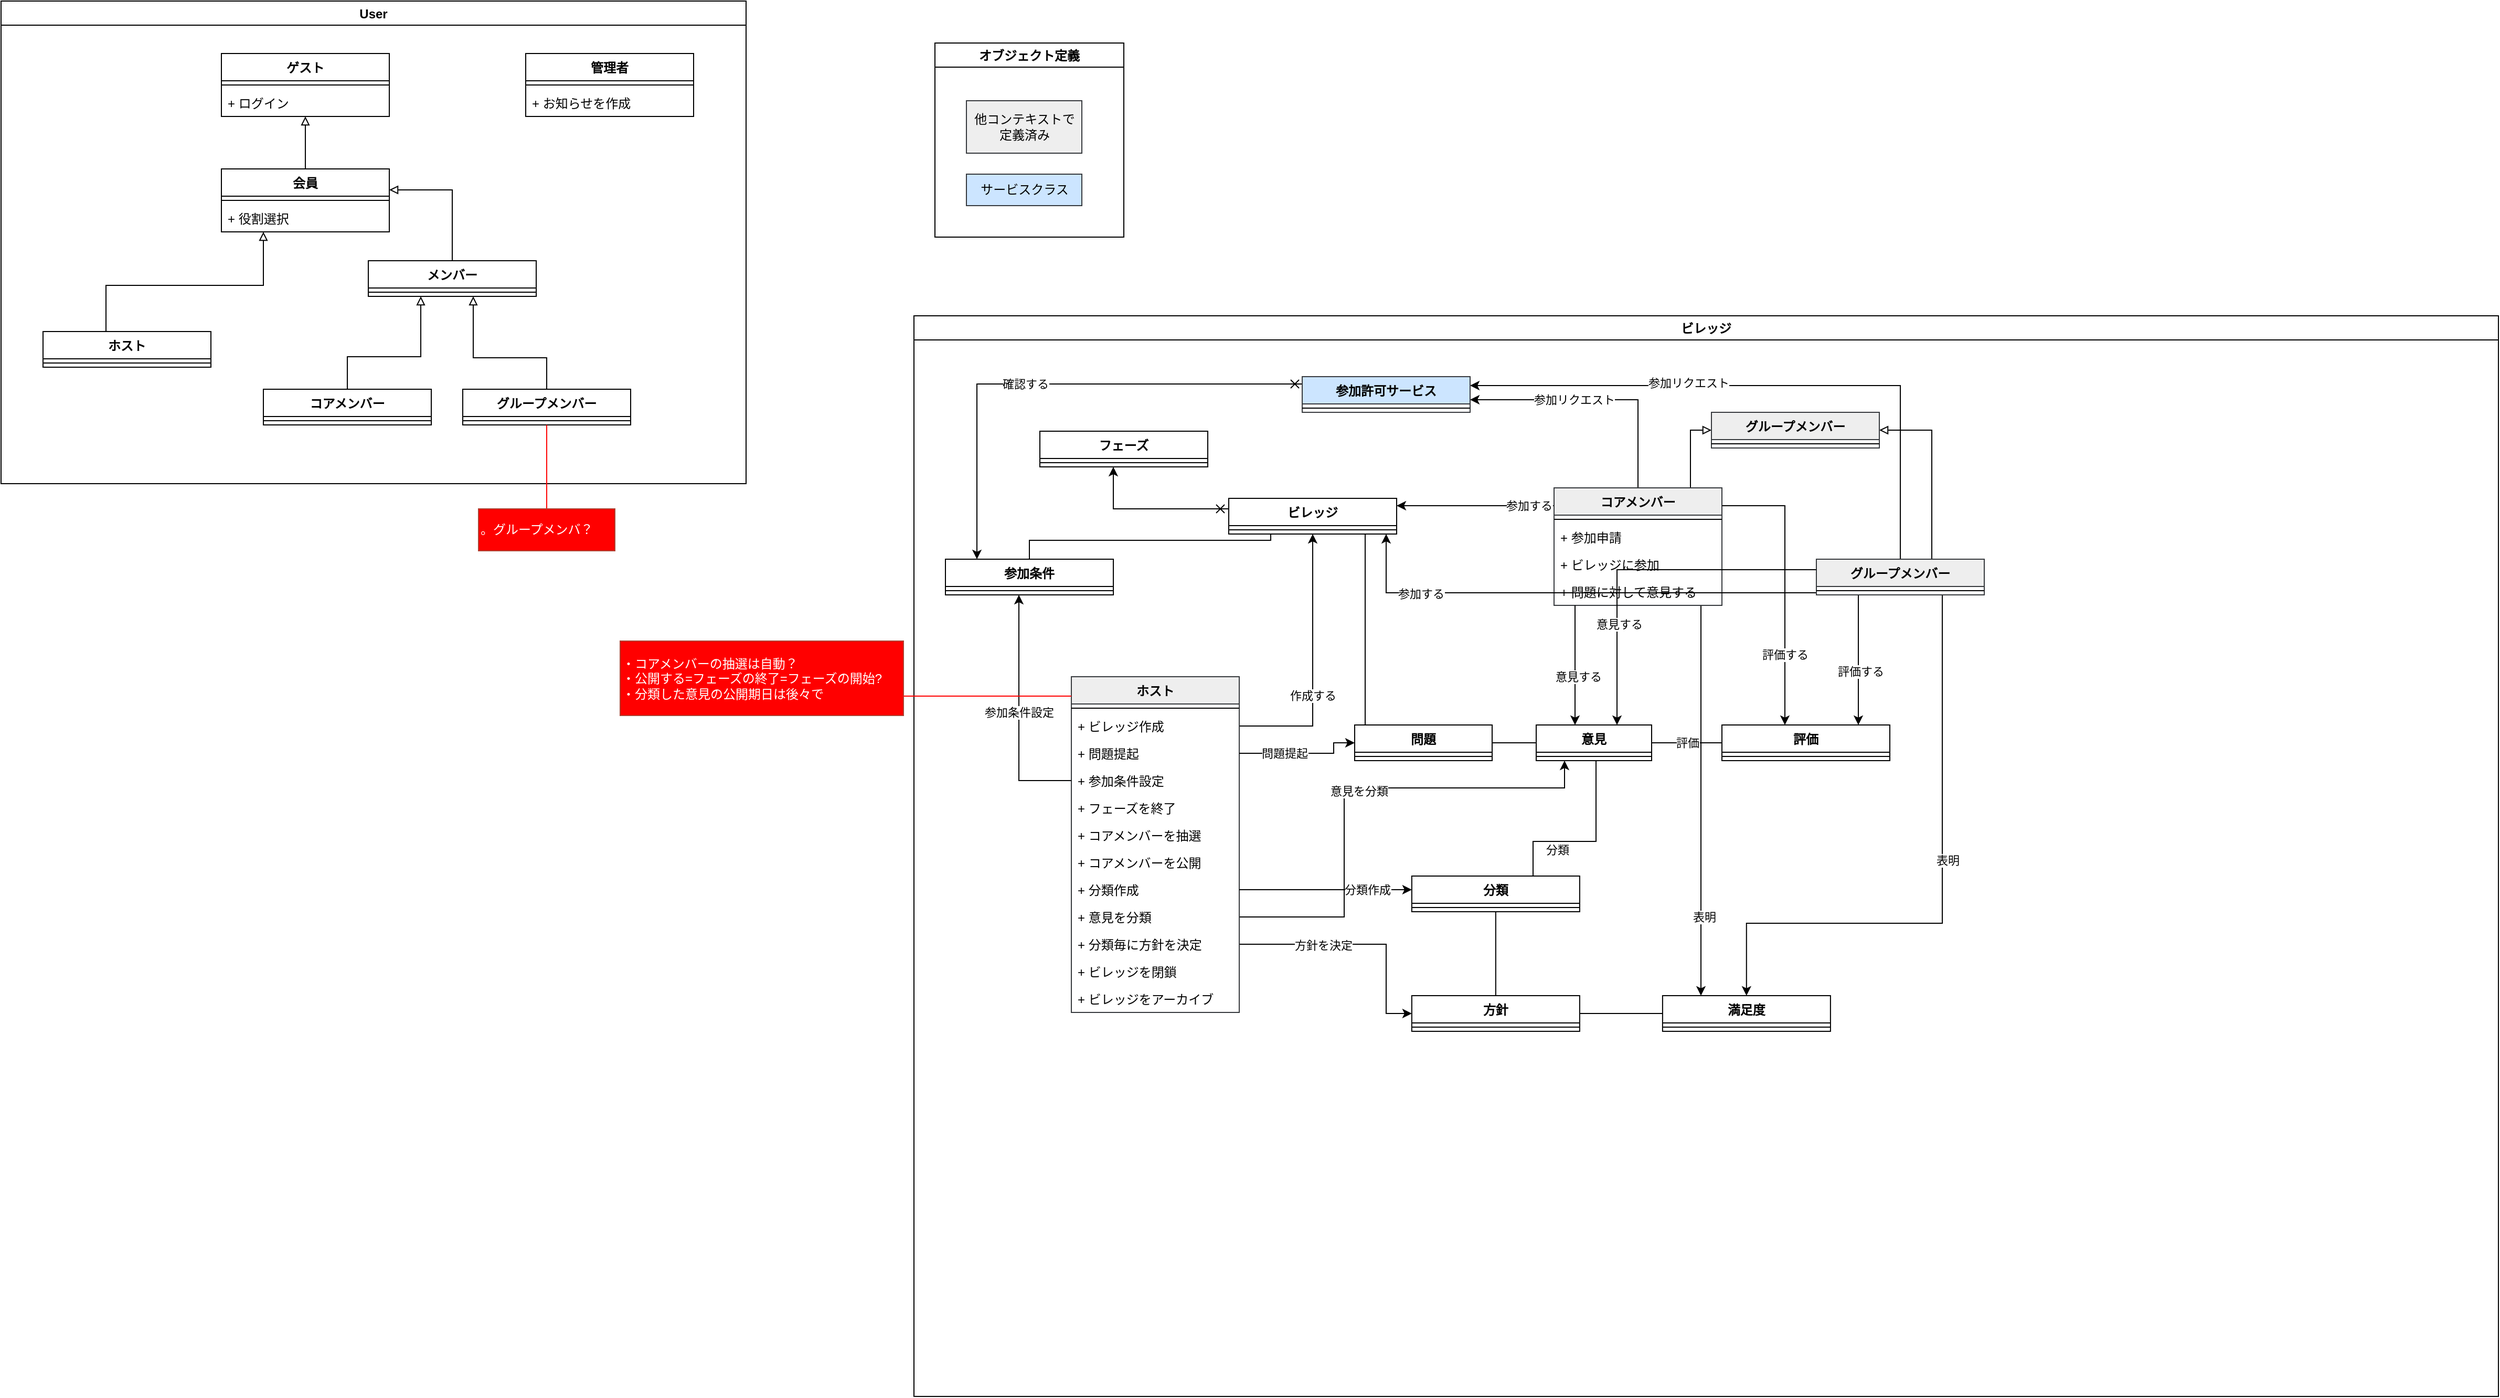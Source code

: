 <mxfile version="20.0.1" type="device"><diagram id="C5RBs43oDa-KdzZeNtuy" name="Page-1"><mxGraphModel dx="2411" dy="882" grid="1" gridSize="10" guides="1" tooltips="1" connect="1" arrows="1" fold="1" page="1" pageScale="1" pageWidth="827" pageHeight="1169" math="0" shadow="0"><root><mxCell id="WIyWlLk6GJQsqaUBKTNV-0"/><mxCell id="WIyWlLk6GJQsqaUBKTNV-1" parent="WIyWlLk6GJQsqaUBKTNV-0"/><mxCell id="VeCxTGnzevSl7vThLOYV-9" value="User" style="swimlane;" parent="WIyWlLk6GJQsqaUBKTNV-1" vertex="1"><mxGeometry x="-710" y="60" width="710" height="460" as="geometry"/></mxCell><mxCell id="VeCxTGnzevSl7vThLOYV-10" value="ゲスト" style="swimlane;fontStyle=1;align=center;verticalAlign=top;childLayout=stackLayout;horizontal=1;startSize=26;horizontalStack=0;resizeParent=1;resizeParentMax=0;resizeLast=0;collapsible=1;marginBottom=0;" parent="VeCxTGnzevSl7vThLOYV-9" vertex="1"><mxGeometry x="210" y="50" width="160" height="60" as="geometry"/></mxCell><mxCell id="VeCxTGnzevSl7vThLOYV-11" value="" style="line;strokeWidth=1;fillColor=none;align=left;verticalAlign=middle;spacingTop=-1;spacingLeft=3;spacingRight=3;rotatable=0;labelPosition=right;points=[];portConstraint=eastwest;" parent="VeCxTGnzevSl7vThLOYV-10" vertex="1"><mxGeometry y="26" width="160" height="8" as="geometry"/></mxCell><mxCell id="Tuq_cXdPAAfjQyZvPfKc-0" value="+ ログイン" style="text;strokeColor=none;fillColor=none;align=left;verticalAlign=top;spacingLeft=4;spacingRight=4;overflow=hidden;rotatable=0;points=[[0,0.5],[1,0.5]];portConstraint=eastwest;" parent="VeCxTGnzevSl7vThLOYV-10" vertex="1"><mxGeometry y="34" width="160" height="26" as="geometry"/></mxCell><mxCell id="6WUS4qYhiE6eBSdzyK32-2" style="edgeStyle=orthogonalEdgeStyle;rounded=0;orthogonalLoop=1;jettySize=auto;html=1;endArrow=block;endFill=0;" edge="1" parent="VeCxTGnzevSl7vThLOYV-9" source="VeCxTGnzevSl7vThLOYV-12" target="VeCxTGnzevSl7vThLOYV-10"><mxGeometry relative="1" as="geometry"/></mxCell><mxCell id="VeCxTGnzevSl7vThLOYV-12" value="会員" style="swimlane;fontStyle=1;align=center;verticalAlign=top;childLayout=stackLayout;horizontal=1;startSize=26;horizontalStack=0;resizeParent=1;resizeParentMax=0;resizeLast=0;collapsible=1;marginBottom=0;" parent="VeCxTGnzevSl7vThLOYV-9" vertex="1"><mxGeometry x="210" y="160" width="160" height="60" as="geometry"/></mxCell><mxCell id="VeCxTGnzevSl7vThLOYV-13" value="" style="line;strokeWidth=1;fillColor=none;align=left;verticalAlign=middle;spacingTop=-1;spacingLeft=3;spacingRight=3;rotatable=0;labelPosition=right;points=[];portConstraint=eastwest;" parent="VeCxTGnzevSl7vThLOYV-12" vertex="1"><mxGeometry y="26" width="160" height="8" as="geometry"/></mxCell><mxCell id="Tuq_cXdPAAfjQyZvPfKc-1" value="+ 役割選択" style="text;strokeColor=none;fillColor=none;align=left;verticalAlign=top;spacingLeft=4;spacingRight=4;overflow=hidden;rotatable=0;points=[[0,0.5],[1,0.5]];portConstraint=eastwest;" parent="VeCxTGnzevSl7vThLOYV-12" vertex="1"><mxGeometry y="34" width="160" height="26" as="geometry"/></mxCell><mxCell id="VeCxTGnzevSl7vThLOYV-24" style="edgeStyle=orthogonalEdgeStyle;rounded=0;orthogonalLoop=1;jettySize=auto;html=1;exitX=0.5;exitY=0;exitDx=0;exitDy=0;endArrow=block;endFill=0;" parent="VeCxTGnzevSl7vThLOYV-9" source="VeCxTGnzevSl7vThLOYV-15" target="VeCxTGnzevSl7vThLOYV-12" edge="1"><mxGeometry relative="1" as="geometry"><Array as="points"><mxPoint x="100" y="271"/><mxPoint x="250" y="271"/></Array></mxGeometry></mxCell><mxCell id="VeCxTGnzevSl7vThLOYV-15" value="ホスト" style="swimlane;fontStyle=1;align=center;verticalAlign=top;childLayout=stackLayout;horizontal=1;startSize=26;horizontalStack=0;resizeParent=1;resizeParentMax=0;resizeLast=0;collapsible=1;marginBottom=0;" parent="VeCxTGnzevSl7vThLOYV-9" vertex="1"><mxGeometry x="40" y="315" width="160" height="34" as="geometry"/></mxCell><mxCell id="VeCxTGnzevSl7vThLOYV-16" value="" style="line;strokeWidth=1;fillColor=none;align=left;verticalAlign=middle;spacingTop=-1;spacingLeft=3;spacingRight=3;rotatable=0;labelPosition=right;points=[];portConstraint=eastwest;" parent="VeCxTGnzevSl7vThLOYV-15" vertex="1"><mxGeometry y="26" width="160" height="8" as="geometry"/></mxCell><mxCell id="6WUS4qYhiE6eBSdzyK32-0" style="edgeStyle=orthogonalEdgeStyle;rounded=0;orthogonalLoop=1;jettySize=auto;html=1;endArrow=block;endFill=0;" edge="1" parent="VeCxTGnzevSl7vThLOYV-9" source="VeCxTGnzevSl7vThLOYV-18" target="6WUS4qYhiE6eBSdzyK32-26"><mxGeometry relative="1" as="geometry"><Array as="points"><mxPoint x="330" y="339"/><mxPoint x="400" y="339"/></Array></mxGeometry></mxCell><mxCell id="VeCxTGnzevSl7vThLOYV-18" value="コアメンバー" style="swimlane;fontStyle=1;align=center;verticalAlign=top;childLayout=stackLayout;horizontal=1;startSize=26;horizontalStack=0;resizeParent=1;resizeParentMax=0;resizeLast=0;collapsible=1;marginBottom=0;" parent="VeCxTGnzevSl7vThLOYV-9" vertex="1"><mxGeometry x="250" y="370" width="160" height="34" as="geometry"/></mxCell><mxCell id="VeCxTGnzevSl7vThLOYV-19" value="" style="line;strokeWidth=1;fillColor=none;align=left;verticalAlign=middle;spacingTop=-1;spacingLeft=3;spacingRight=3;rotatable=0;labelPosition=right;points=[];portConstraint=eastwest;" parent="VeCxTGnzevSl7vThLOYV-18" vertex="1"><mxGeometry y="26" width="160" height="8" as="geometry"/></mxCell><mxCell id="VeCxTGnzevSl7vThLOYV-25" style="edgeStyle=orthogonalEdgeStyle;rounded=0;orthogonalLoop=1;jettySize=auto;html=1;exitX=0.5;exitY=0;exitDx=0;exitDy=0;endArrow=block;endFill=0;" parent="VeCxTGnzevSl7vThLOYV-9" source="VeCxTGnzevSl7vThLOYV-20" target="6WUS4qYhiE6eBSdzyK32-26" edge="1"><mxGeometry relative="1" as="geometry"><Array as="points"><mxPoint x="520" y="340"/><mxPoint x="450" y="340"/></Array></mxGeometry></mxCell><mxCell id="VeCxTGnzevSl7vThLOYV-20" value="グループメンバー" style="swimlane;fontStyle=1;align=center;verticalAlign=top;childLayout=stackLayout;horizontal=1;startSize=26;horizontalStack=0;resizeParent=1;resizeParentMax=0;resizeLast=0;collapsible=1;marginBottom=0;" parent="VeCxTGnzevSl7vThLOYV-9" vertex="1"><mxGeometry x="440" y="370" width="160" height="34" as="geometry"/></mxCell><mxCell id="VeCxTGnzevSl7vThLOYV-21" value="" style="line;strokeWidth=1;fillColor=none;align=left;verticalAlign=middle;spacingTop=-1;spacingLeft=3;spacingRight=3;rotatable=0;labelPosition=right;points=[];portConstraint=eastwest;" parent="VeCxTGnzevSl7vThLOYV-20" vertex="1"><mxGeometry y="26" width="160" height="8" as="geometry"/></mxCell><mxCell id="6WUS4qYhiE6eBSdzyK32-16" value="管理者" style="swimlane;fontStyle=1;align=center;verticalAlign=top;childLayout=stackLayout;horizontal=1;startSize=26;horizontalStack=0;resizeParent=1;resizeParentMax=0;resizeLast=0;collapsible=1;marginBottom=0;fontColor=#000000;fillColor=#FFFFFF;" vertex="1" parent="VeCxTGnzevSl7vThLOYV-9"><mxGeometry x="500" y="50" width="160" height="60" as="geometry"/></mxCell><mxCell id="6WUS4qYhiE6eBSdzyK32-18" value="" style="line;strokeWidth=1;fillColor=none;align=left;verticalAlign=middle;spacingTop=-1;spacingLeft=3;spacingRight=3;rotatable=0;labelPosition=right;points=[];portConstraint=eastwest;fontColor=#FFFFFF;" vertex="1" parent="6WUS4qYhiE6eBSdzyK32-16"><mxGeometry y="26" width="160" height="8" as="geometry"/></mxCell><mxCell id="6WUS4qYhiE6eBSdzyK32-19" value="+ お知らせを作成" style="text;strokeColor=none;fillColor=none;align=left;verticalAlign=top;spacingLeft=4;spacingRight=4;overflow=hidden;rotatable=0;points=[[0,0.5],[1,0.5]];portConstraint=eastwest;fontColor=#000000;" vertex="1" parent="6WUS4qYhiE6eBSdzyK32-16"><mxGeometry y="34" width="160" height="26" as="geometry"/></mxCell><mxCell id="6WUS4qYhiE6eBSdzyK32-29" style="edgeStyle=orthogonalEdgeStyle;rounded=0;orthogonalLoop=1;jettySize=auto;html=1;fontColor=#000000;endArrow=block;endFill=0;strokeColor=#000000;" edge="1" parent="VeCxTGnzevSl7vThLOYV-9" source="6WUS4qYhiE6eBSdzyK32-26" target="VeCxTGnzevSl7vThLOYV-12"><mxGeometry relative="1" as="geometry"><mxPoint x="320" y="257.5" as="targetPoint"/><Array as="points"><mxPoint x="430" y="180"/></Array></mxGeometry></mxCell><mxCell id="6WUS4qYhiE6eBSdzyK32-26" value="メンバー" style="swimlane;fontStyle=1;align=center;verticalAlign=top;childLayout=stackLayout;horizontal=1;startSize=26;horizontalStack=0;resizeParent=1;resizeParentMax=0;resizeLast=0;collapsible=1;marginBottom=0;" vertex="1" parent="VeCxTGnzevSl7vThLOYV-9"><mxGeometry x="350" y="247.5" width="160" height="34" as="geometry"/></mxCell><mxCell id="6WUS4qYhiE6eBSdzyK32-27" value="" style="line;strokeWidth=1;fillColor=none;align=left;verticalAlign=middle;spacingTop=-1;spacingLeft=3;spacingRight=3;rotatable=0;labelPosition=right;points=[];portConstraint=eastwest;" vertex="1" parent="6WUS4qYhiE6eBSdzyK32-26"><mxGeometry y="26" width="160" height="8" as="geometry"/></mxCell><mxCell id="VeCxTGnzevSl7vThLOYV-26" value="ビレッジ" style="swimlane;" parent="WIyWlLk6GJQsqaUBKTNV-1" vertex="1"><mxGeometry x="160" y="360" width="1510" height="1030" as="geometry"/></mxCell><mxCell id="VeCxTGnzevSl7vThLOYV-63" style="edgeStyle=orthogonalEdgeStyle;rounded=0;orthogonalLoop=1;jettySize=auto;html=1;endArrow=classic;endFill=1;" parent="VeCxTGnzevSl7vThLOYV-26" source="6WUS4qYhiE6eBSdzyK32-5" target="6Hfb7aaMcvhWGho2ypar-24" edge="1"><mxGeometry relative="1" as="geometry"><Array as="points"><mxPoint x="380" y="391"/></Array></mxGeometry></mxCell><mxCell id="VeCxTGnzevSl7vThLOYV-64" value="作成する" style="edgeLabel;html=1;align=center;verticalAlign=middle;resizable=0;points=[];" parent="VeCxTGnzevSl7vThLOYV-63" vertex="1" connectable="0"><mxGeometry x="0.038" relative="1" as="geometry"><mxPoint y="32" as="offset"/></mxGeometry></mxCell><mxCell id="VeCxTGnzevSl7vThLOYV-76" style="edgeStyle=orthogonalEdgeStyle;rounded=0;orthogonalLoop=1;jettySize=auto;html=1;endArrow=classic;endFill=1;" parent="VeCxTGnzevSl7vThLOYV-26" source="6WUS4qYhiE6eBSdzyK32-13" target="VeCxTGnzevSl7vThLOYV-4" edge="1"><mxGeometry relative="1" as="geometry"><Array as="points"><mxPoint x="450" y="599"/><mxPoint x="450" y="665"/></Array></mxGeometry></mxCell><mxCell id="VeCxTGnzevSl7vThLOYV-78" value="方針を決定" style="edgeLabel;html=1;align=center;verticalAlign=middle;resizable=0;points=[];" parent="VeCxTGnzevSl7vThLOYV-76" vertex="1" connectable="0"><mxGeometry x="0.368" y="2" relative="1" as="geometry"><mxPoint x="-62" y="-17" as="offset"/></mxGeometry></mxCell><mxCell id="VeCxTGnzevSl7vThLOYV-99" style="edgeStyle=orthogonalEdgeStyle;rounded=0;orthogonalLoop=1;jettySize=auto;html=1;startArrow=none;startFill=0;endArrow=classic;endFill=1;" parent="VeCxTGnzevSl7vThLOYV-26" source="6WUS4qYhiE6eBSdzyK32-11" target="EYVKofJqkmaVdXlRXLgz-13" edge="1"><mxGeometry relative="1" as="geometry"><Array as="points"><mxPoint x="410" y="573"/><mxPoint x="410" y="450"/><mxPoint x="620" y="450"/></Array></mxGeometry></mxCell><mxCell id="VeCxTGnzevSl7vThLOYV-100" value="意見を分類" style="edgeLabel;html=1;align=center;verticalAlign=middle;resizable=0;points=[];" parent="VeCxTGnzevSl7vThLOYV-99" vertex="1" connectable="0"><mxGeometry x="0.03" y="-3" relative="1" as="geometry"><mxPoint as="offset"/></mxGeometry></mxCell><mxCell id="6Hfb7aaMcvhWGho2ypar-15" value="ホスト" style="swimlane;fontStyle=1;align=center;verticalAlign=top;childLayout=stackLayout;horizontal=1;startSize=26;horizontalStack=0;resizeParent=1;resizeParentMax=0;resizeLast=0;collapsible=1;marginBottom=0;fillColor=#eeeeee;strokeColor=#36393d;" parent="VeCxTGnzevSl7vThLOYV-26" vertex="1"><mxGeometry x="150" y="344" width="160" height="320" as="geometry"/></mxCell><mxCell id="6Hfb7aaMcvhWGho2ypar-16" value="" style="line;strokeWidth=1;fillColor=none;align=left;verticalAlign=middle;spacingTop=-1;spacingLeft=3;spacingRight=3;rotatable=0;labelPosition=right;points=[];portConstraint=eastwest;" parent="6Hfb7aaMcvhWGho2ypar-15" vertex="1"><mxGeometry y="26" width="160" height="8" as="geometry"/></mxCell><mxCell id="6WUS4qYhiE6eBSdzyK32-5" value="+ ビレッジ作成" style="text;strokeColor=none;fillColor=none;align=left;verticalAlign=top;spacingLeft=4;spacingRight=4;overflow=hidden;rotatable=0;points=[[0,0.5],[1,0.5]];portConstraint=eastwest;" vertex="1" parent="6Hfb7aaMcvhWGho2ypar-15"><mxGeometry y="34" width="160" height="26" as="geometry"/></mxCell><mxCell id="6WUS4qYhiE6eBSdzyK32-4" value="+ 問題提起" style="text;strokeColor=none;fillColor=none;align=left;verticalAlign=top;spacingLeft=4;spacingRight=4;overflow=hidden;rotatable=0;points=[[0,0.5],[1,0.5]];portConstraint=eastwest;" vertex="1" parent="6Hfb7aaMcvhWGho2ypar-15"><mxGeometry y="60" width="160" height="26" as="geometry"/></mxCell><mxCell id="6WUS4qYhiE6eBSdzyK32-3" value="+ 参加条件設定" style="text;strokeColor=none;fillColor=none;align=left;verticalAlign=top;spacingLeft=4;spacingRight=4;overflow=hidden;rotatable=0;points=[[0,0.5],[1,0.5]];portConstraint=eastwest;" vertex="1" parent="6Hfb7aaMcvhWGho2ypar-15"><mxGeometry y="86" width="160" height="26" as="geometry"/></mxCell><mxCell id="6WUS4qYhiE6eBSdzyK32-6" value="+ フェーズを終了" style="text;strokeColor=none;fillColor=none;align=left;verticalAlign=top;spacingLeft=4;spacingRight=4;overflow=hidden;rotatable=0;points=[[0,0.5],[1,0.5]];portConstraint=eastwest;" vertex="1" parent="6Hfb7aaMcvhWGho2ypar-15"><mxGeometry y="112" width="160" height="26" as="geometry"/></mxCell><mxCell id="6WUS4qYhiE6eBSdzyK32-7" value="+ コアメンバーを抽選" style="text;strokeColor=none;fillColor=none;align=left;verticalAlign=top;spacingLeft=4;spacingRight=4;overflow=hidden;rotatable=0;points=[[0,0.5],[1,0.5]];portConstraint=eastwest;" vertex="1" parent="6Hfb7aaMcvhWGho2ypar-15"><mxGeometry y="138" width="160" height="26" as="geometry"/></mxCell><mxCell id="6WUS4qYhiE6eBSdzyK32-8" value="+ コアメンバーを公開" style="text;strokeColor=none;fillColor=none;align=left;verticalAlign=top;spacingLeft=4;spacingRight=4;overflow=hidden;rotatable=0;points=[[0,0.5],[1,0.5]];portConstraint=eastwest;" vertex="1" parent="6Hfb7aaMcvhWGho2ypar-15"><mxGeometry y="164" width="160" height="26" as="geometry"/></mxCell><mxCell id="6WUS4qYhiE6eBSdzyK32-12" value="+ 分類作成" style="text;strokeColor=none;fillColor=none;align=left;verticalAlign=top;spacingLeft=4;spacingRight=4;overflow=hidden;rotatable=0;points=[[0,0.5],[1,0.5]];portConstraint=eastwest;" vertex="1" parent="6Hfb7aaMcvhWGho2ypar-15"><mxGeometry y="190" width="160" height="26" as="geometry"/></mxCell><mxCell id="6WUS4qYhiE6eBSdzyK32-11" value="+ 意見を分類" style="text;strokeColor=none;fillColor=none;align=left;verticalAlign=top;spacingLeft=4;spacingRight=4;overflow=hidden;rotatable=0;points=[[0,0.5],[1,0.5]];portConstraint=eastwest;" vertex="1" parent="6Hfb7aaMcvhWGho2ypar-15"><mxGeometry y="216" width="160" height="26" as="geometry"/></mxCell><mxCell id="6WUS4qYhiE6eBSdzyK32-13" value="+ 分類毎に方針を決定" style="text;strokeColor=none;fillColor=none;align=left;verticalAlign=top;spacingLeft=4;spacingRight=4;overflow=hidden;rotatable=0;points=[[0,0.5],[1,0.5]];portConstraint=eastwest;" vertex="1" parent="6Hfb7aaMcvhWGho2ypar-15"><mxGeometry y="242" width="160" height="26" as="geometry"/></mxCell><mxCell id="6WUS4qYhiE6eBSdzyK32-14" value="+ ビレッジを閉鎖" style="text;strokeColor=none;fillColor=none;align=left;verticalAlign=top;spacingLeft=4;spacingRight=4;overflow=hidden;rotatable=0;points=[[0,0.5],[1,0.5]];portConstraint=eastwest;" vertex="1" parent="6Hfb7aaMcvhWGho2ypar-15"><mxGeometry y="268" width="160" height="26" as="geometry"/></mxCell><mxCell id="6WUS4qYhiE6eBSdzyK32-15" value="+ ビレッジをアーカイブ" style="text;strokeColor=none;fillColor=none;align=left;verticalAlign=top;spacingLeft=4;spacingRight=4;overflow=hidden;rotatable=0;points=[[0,0.5],[1,0.5]];portConstraint=eastwest;" vertex="1" parent="6Hfb7aaMcvhWGho2ypar-15"><mxGeometry y="294" width="160" height="26" as="geometry"/></mxCell><mxCell id="VeCxTGnzevSl7vThLOYV-68" style="edgeStyle=orthogonalEdgeStyle;rounded=0;orthogonalLoop=1;jettySize=auto;html=1;exitX=0;exitY=0.5;exitDx=0;exitDy=0;endArrow=classic;endFill=1;" parent="VeCxTGnzevSl7vThLOYV-26" source="6Hfb7aaMcvhWGho2ypar-18" target="6Hfb7aaMcvhWGho2ypar-24" edge="1"><mxGeometry relative="1" as="geometry"><Array as="points"><mxPoint x="460" y="181"/><mxPoint x="460" y="181"/></Array></mxGeometry></mxCell><mxCell id="VeCxTGnzevSl7vThLOYV-69" value="参加する" style="edgeLabel;html=1;align=center;verticalAlign=middle;resizable=0;points=[];" parent="VeCxTGnzevSl7vThLOYV-68" vertex="1" connectable="0"><mxGeometry x="-0.317" relative="1" as="geometry"><mxPoint x="1" as="offset"/></mxGeometry></mxCell><mxCell id="VeCxTGnzevSl7vThLOYV-83" style="edgeStyle=orthogonalEdgeStyle;rounded=0;orthogonalLoop=1;jettySize=auto;html=1;endArrow=classic;endFill=1;" parent="VeCxTGnzevSl7vThLOYV-26" source="6Hfb7aaMcvhWGho2ypar-18" target="VeCxTGnzevSl7vThLOYV-0" edge="1"><mxGeometry relative="1" as="geometry"><Array as="points"><mxPoint x="750" y="474"/><mxPoint x="750" y="474"/></Array></mxGeometry></mxCell><mxCell id="VeCxTGnzevSl7vThLOYV-84" value="表明" style="edgeLabel;html=1;align=center;verticalAlign=middle;resizable=0;points=[];" parent="VeCxTGnzevSl7vThLOYV-83" vertex="1" connectable="0"><mxGeometry x="0.593" y="3" relative="1" as="geometry"><mxPoint as="offset"/></mxGeometry></mxCell><mxCell id="VeCxTGnzevSl7vThLOYV-95" style="edgeStyle=orthogonalEdgeStyle;rounded=0;orthogonalLoop=1;jettySize=auto;html=1;startArrow=none;startFill=0;endArrow=classic;endFill=1;" parent="VeCxTGnzevSl7vThLOYV-26" source="6Hfb7aaMcvhWGho2ypar-18" target="VeCxTGnzevSl7vThLOYV-89" edge="1"><mxGeometry relative="1" as="geometry"><Array as="points"><mxPoint x="690" y="80"/></Array></mxGeometry></mxCell><mxCell id="VeCxTGnzevSl7vThLOYV-98" value="参加リクエスト" style="edgeLabel;html=1;align=center;verticalAlign=middle;resizable=0;points=[];" parent="VeCxTGnzevSl7vThLOYV-95" vertex="1" connectable="0"><mxGeometry x="0.115" y="5" relative="1" as="geometry"><mxPoint x="-9" y="-5" as="offset"/></mxGeometry></mxCell><mxCell id="6WUS4qYhiE6eBSdzyK32-32" style="edgeStyle=orthogonalEdgeStyle;rounded=0;orthogonalLoop=1;jettySize=auto;html=1;fontColor=#000000;endArrow=block;endFill=0;strokeColor=#000000;" edge="1" parent="VeCxTGnzevSl7vThLOYV-26" source="6Hfb7aaMcvhWGho2ypar-18" target="6WUS4qYhiE6eBSdzyK32-30"><mxGeometry relative="1" as="geometry"><Array as="points"><mxPoint x="740" y="109"/></Array></mxGeometry></mxCell><mxCell id="6Hfb7aaMcvhWGho2ypar-18" value="コアメンバー" style="swimlane;fontStyle=1;align=center;verticalAlign=top;childLayout=stackLayout;horizontal=1;startSize=26;horizontalStack=0;resizeParent=1;resizeParentMax=0;resizeLast=0;collapsible=1;marginBottom=0;fillColor=#eeeeee;strokeColor=#36393d;" parent="VeCxTGnzevSl7vThLOYV-26" vertex="1"><mxGeometry x="610" y="164" width="160" height="112" as="geometry"/></mxCell><mxCell id="6Hfb7aaMcvhWGho2ypar-19" value="" style="line;strokeWidth=1;fillColor=none;align=left;verticalAlign=middle;spacingTop=-1;spacingLeft=3;spacingRight=3;rotatable=0;labelPosition=right;points=[];portConstraint=eastwest;" parent="6Hfb7aaMcvhWGho2ypar-18" vertex="1"><mxGeometry y="26" width="160" height="8" as="geometry"/></mxCell><mxCell id="6WUS4qYhiE6eBSdzyK32-22" value="+ 参加申請" style="text;strokeColor=none;fillColor=none;align=left;verticalAlign=top;spacingLeft=4;spacingRight=4;overflow=hidden;rotatable=0;points=[[0,0.5],[1,0.5]];portConstraint=eastwest;fontColor=#000000;" vertex="1" parent="6Hfb7aaMcvhWGho2ypar-18"><mxGeometry y="34" width="160" height="26" as="geometry"/></mxCell><mxCell id="6WUS4qYhiE6eBSdzyK32-23" value="+ ビレッジに参加" style="text;strokeColor=none;fillColor=none;align=left;verticalAlign=top;spacingLeft=4;spacingRight=4;overflow=hidden;rotatable=0;points=[[0,0.5],[1,0.5]];portConstraint=eastwest;fontColor=#000000;" vertex="1" parent="6Hfb7aaMcvhWGho2ypar-18"><mxGeometry y="60" width="160" height="26" as="geometry"/></mxCell><mxCell id="6WUS4qYhiE6eBSdzyK32-24" value="+ 問題に対して意見する" style="text;strokeColor=none;fillColor=none;align=left;verticalAlign=top;spacingLeft=4;spacingRight=4;overflow=hidden;rotatable=0;points=[[0,0.5],[1,0.5]];portConstraint=eastwest;fontColor=#000000;" vertex="1" parent="6Hfb7aaMcvhWGho2ypar-18"><mxGeometry y="86" width="160" height="26" as="geometry"/></mxCell><mxCell id="VeCxTGnzevSl7vThLOYV-72" style="edgeStyle=orthogonalEdgeStyle;rounded=0;orthogonalLoop=1;jettySize=auto;html=1;endArrow=classic;endFill=1;" parent="VeCxTGnzevSl7vThLOYV-26" source="6Hfb7aaMcvhWGho2ypar-21" target="EYVKofJqkmaVdXlRXLgz-30" edge="1"><mxGeometry relative="1" as="geometry"><Array as="points"><mxPoint x="900" y="294"/><mxPoint x="900" y="294"/></Array></mxGeometry></mxCell><mxCell id="VeCxTGnzevSl7vThLOYV-73" value="評価する" style="edgeLabel;html=1;align=center;verticalAlign=middle;resizable=0;points=[];" parent="VeCxTGnzevSl7vThLOYV-72" vertex="1" connectable="0"><mxGeometry x="0.191" y="2" relative="1" as="geometry"><mxPoint y="-1" as="offset"/></mxGeometry></mxCell><mxCell id="VeCxTGnzevSl7vThLOYV-82" style="edgeStyle=orthogonalEdgeStyle;rounded=0;orthogonalLoop=1;jettySize=auto;html=1;exitX=0.75;exitY=1;exitDx=0;exitDy=0;endArrow=classic;endFill=1;" parent="VeCxTGnzevSl7vThLOYV-26" source="6Hfb7aaMcvhWGho2ypar-21" target="VeCxTGnzevSl7vThLOYV-0" edge="1"><mxGeometry relative="1" as="geometry"><Array as="points"><mxPoint x="980" y="579"/></Array></mxGeometry></mxCell><mxCell id="VeCxTGnzevSl7vThLOYV-85" value="表明" style="edgeLabel;html=1;align=center;verticalAlign=middle;resizable=0;points=[];" parent="VeCxTGnzevSl7vThLOYV-82" vertex="1" connectable="0"><mxGeometry x="-0.11" y="5" relative="1" as="geometry"><mxPoint as="offset"/></mxGeometry></mxCell><mxCell id="VeCxTGnzevSl7vThLOYV-86" style="edgeStyle=orthogonalEdgeStyle;rounded=0;orthogonalLoop=1;jettySize=auto;html=1;exitX=0;exitY=0.5;exitDx=0;exitDy=0;endArrow=classic;endFill=1;" parent="VeCxTGnzevSl7vThLOYV-26" source="6Hfb7aaMcvhWGho2ypar-21" target="6Hfb7aaMcvhWGho2ypar-24" edge="1"><mxGeometry relative="1" as="geometry"><Array as="points"><mxPoint x="860" y="264"/><mxPoint x="450" y="264"/></Array></mxGeometry></mxCell><mxCell id="VeCxTGnzevSl7vThLOYV-87" value="参加する" style="edgeLabel;html=1;align=center;verticalAlign=middle;resizable=0;points=[];" parent="VeCxTGnzevSl7vThLOYV-86" vertex="1" connectable="0"><mxGeometry x="0.626" y="1" relative="1" as="geometry"><mxPoint x="-1" as="offset"/></mxGeometry></mxCell><mxCell id="VeCxTGnzevSl7vThLOYV-96" style="edgeStyle=orthogonalEdgeStyle;rounded=0;orthogonalLoop=1;jettySize=auto;html=1;exitX=0.5;exitY=0;exitDx=0;exitDy=0;entryX=1;entryY=0.25;entryDx=0;entryDy=0;startArrow=none;startFill=0;endArrow=classic;endFill=1;" parent="VeCxTGnzevSl7vThLOYV-26" source="6Hfb7aaMcvhWGho2ypar-21" target="VeCxTGnzevSl7vThLOYV-89" edge="1"><mxGeometry relative="1" as="geometry"/></mxCell><mxCell id="VeCxTGnzevSl7vThLOYV-97" value="参加リクエスト" style="edgeLabel;html=1;align=center;verticalAlign=middle;resizable=0;points=[];" parent="VeCxTGnzevSl7vThLOYV-96" vertex="1" connectable="0"><mxGeometry x="0.277" y="-3" relative="1" as="geometry"><mxPoint as="offset"/></mxGeometry></mxCell><mxCell id="6WUS4qYhiE6eBSdzyK32-33" style="edgeStyle=orthogonalEdgeStyle;rounded=0;orthogonalLoop=1;jettySize=auto;html=1;entryX=1;entryY=0.5;entryDx=0;entryDy=0;fontColor=#000000;endArrow=block;endFill=0;strokeColor=#000000;" edge="1" parent="VeCxTGnzevSl7vThLOYV-26" source="6Hfb7aaMcvhWGho2ypar-21" target="6WUS4qYhiE6eBSdzyK32-30"><mxGeometry relative="1" as="geometry"><Array as="points"><mxPoint x="970" y="109"/></Array></mxGeometry></mxCell><mxCell id="6Hfb7aaMcvhWGho2ypar-21" value="グループメンバー" style="swimlane;fontStyle=1;align=center;verticalAlign=top;childLayout=stackLayout;horizontal=1;startSize=26;horizontalStack=0;resizeParent=1;resizeParentMax=0;resizeLast=0;collapsible=1;marginBottom=0;fillColor=#eeeeee;strokeColor=#36393d;" parent="VeCxTGnzevSl7vThLOYV-26" vertex="1"><mxGeometry x="860" y="232" width="160" height="34" as="geometry"/></mxCell><mxCell id="6Hfb7aaMcvhWGho2ypar-22" value="" style="line;strokeWidth=1;fillColor=none;align=left;verticalAlign=middle;spacingTop=-1;spacingLeft=3;spacingRight=3;rotatable=0;labelPosition=right;points=[];portConstraint=eastwest;" parent="6Hfb7aaMcvhWGho2ypar-21" vertex="1"><mxGeometry y="26" width="160" height="8" as="geometry"/></mxCell><mxCell id="6Hfb7aaMcvhWGho2ypar-24" value="ビレッジ" style="swimlane;fontStyle=1;align=center;verticalAlign=top;childLayout=stackLayout;horizontal=1;startSize=26;horizontalStack=0;resizeParent=1;resizeParentMax=0;resizeLast=0;collapsible=1;marginBottom=0;" parent="VeCxTGnzevSl7vThLOYV-26" vertex="1"><mxGeometry x="300" y="174" width="160" height="34" as="geometry"/></mxCell><mxCell id="6Hfb7aaMcvhWGho2ypar-26" value="" style="line;strokeWidth=1;fillColor=none;align=left;verticalAlign=middle;spacingTop=-1;spacingLeft=3;spacingRight=3;rotatable=0;labelPosition=right;points=[];portConstraint=eastwest;" parent="6Hfb7aaMcvhWGho2ypar-24" vertex="1"><mxGeometry y="26" width="160" height="8" as="geometry"/></mxCell><mxCell id="6Hfb7aaMcvhWGho2ypar-31" value="問題" style="swimlane;fontStyle=1;align=center;verticalAlign=top;childLayout=stackLayout;horizontal=1;startSize=26;horizontalStack=0;resizeParent=1;resizeParentMax=0;resizeLast=0;collapsible=1;marginBottom=0;" parent="VeCxTGnzevSl7vThLOYV-26" vertex="1"><mxGeometry x="420" y="390" width="131" height="34" as="geometry"/></mxCell><mxCell id="6Hfb7aaMcvhWGho2ypar-33" value="" style="line;strokeWidth=1;fillColor=none;align=left;verticalAlign=middle;spacingTop=-1;spacingLeft=3;spacingRight=3;rotatable=0;labelPosition=right;points=[];portConstraint=eastwest;" parent="6Hfb7aaMcvhWGho2ypar-31" vertex="1"><mxGeometry y="26" width="131" height="8" as="geometry"/></mxCell><mxCell id="6Hfb7aaMcvhWGho2ypar-35" style="edgeStyle=orthogonalEdgeStyle;rounded=0;orthogonalLoop=1;jettySize=auto;html=1;endArrow=classic;endFill=1;" parent="VeCxTGnzevSl7vThLOYV-26" source="6WUS4qYhiE6eBSdzyK32-4" target="6Hfb7aaMcvhWGho2ypar-31" edge="1"><mxGeometry relative="1" as="geometry"><Array as="points"><mxPoint x="400" y="417"/><mxPoint x="400" y="407"/></Array></mxGeometry></mxCell><mxCell id="6Hfb7aaMcvhWGho2ypar-36" value="問題提起" style="edgeLabel;html=1;align=center;verticalAlign=middle;resizable=0;points=[];" parent="6Hfb7aaMcvhWGho2ypar-35" vertex="1" connectable="0"><mxGeometry x="-0.583" relative="1" as="geometry"><mxPoint x="18" as="offset"/></mxGeometry></mxCell><mxCell id="VeCxTGnzevSl7vThLOYV-66" style="edgeStyle=orthogonalEdgeStyle;rounded=0;orthogonalLoop=1;jettySize=auto;html=1;endArrow=none;endFill=0;" parent="VeCxTGnzevSl7vThLOYV-26" source="6Hfb7aaMcvhWGho2ypar-37" target="6Hfb7aaMcvhWGho2ypar-24" edge="1"><mxGeometry relative="1" as="geometry"><Array as="points"><mxPoint x="340" y="214"/></Array></mxGeometry></mxCell><mxCell id="6Hfb7aaMcvhWGho2ypar-37" value="参加条件" style="swimlane;fontStyle=1;align=center;verticalAlign=top;childLayout=stackLayout;horizontal=1;startSize=26;horizontalStack=0;resizeParent=1;resizeParentMax=0;resizeLast=0;collapsible=1;marginBottom=0;" parent="VeCxTGnzevSl7vThLOYV-26" vertex="1"><mxGeometry x="30" y="232" width="160" height="34" as="geometry"/></mxCell><mxCell id="6Hfb7aaMcvhWGho2ypar-39" value="" style="line;strokeWidth=1;fillColor=none;align=left;verticalAlign=middle;spacingTop=-1;spacingLeft=3;spacingRight=3;rotatable=0;labelPosition=right;points=[];portConstraint=eastwest;" parent="6Hfb7aaMcvhWGho2ypar-37" vertex="1"><mxGeometry y="26" width="160" height="8" as="geometry"/></mxCell><mxCell id="6Hfb7aaMcvhWGho2ypar-41" style="edgeStyle=orthogonalEdgeStyle;rounded=0;orthogonalLoop=1;jettySize=auto;html=1;endArrow=classic;endFill=1;" parent="VeCxTGnzevSl7vThLOYV-26" source="6WUS4qYhiE6eBSdzyK32-3" target="6Hfb7aaMcvhWGho2ypar-37" edge="1"><mxGeometry relative="1" as="geometry"><mxPoint x="310" y="564" as="sourcePoint"/><Array as="points"><mxPoint x="100" y="443"/></Array><mxPoint x="470" y="624" as="targetPoint"/></mxGeometry></mxCell><mxCell id="EYVKofJqkmaVdXlRXLgz-7" value="参加条件設定" style="edgeLabel;html=1;align=center;verticalAlign=middle;resizable=0;points=[];" parent="6Hfb7aaMcvhWGho2ypar-41" vertex="1" connectable="0"><mxGeometry x="-0.058" y="-2" relative="1" as="geometry"><mxPoint x="-2" y="-8" as="offset"/></mxGeometry></mxCell><mxCell id="EYVKofJqkmaVdXlRXLgz-0" value="フェーズ" style="swimlane;fontStyle=1;align=center;verticalAlign=top;childLayout=stackLayout;horizontal=1;startSize=26;horizontalStack=0;resizeParent=1;resizeParentMax=0;resizeLast=0;collapsible=1;marginBottom=0;" parent="VeCxTGnzevSl7vThLOYV-26" vertex="1"><mxGeometry x="120" y="110" width="160" height="34" as="geometry"/></mxCell><mxCell id="EYVKofJqkmaVdXlRXLgz-2" value="" style="line;strokeWidth=1;fillColor=none;align=left;verticalAlign=middle;spacingTop=-1;spacingLeft=3;spacingRight=3;rotatable=0;labelPosition=right;points=[];portConstraint=eastwest;" parent="EYVKofJqkmaVdXlRXLgz-0" vertex="1"><mxGeometry y="26" width="160" height="8" as="geometry"/></mxCell><mxCell id="EYVKofJqkmaVdXlRXLgz-4" style="edgeStyle=orthogonalEdgeStyle;rounded=0;orthogonalLoop=1;jettySize=auto;html=1;endArrow=classic;endFill=1;startArrow=cross;startFill=0;" parent="VeCxTGnzevSl7vThLOYV-26" source="6Hfb7aaMcvhWGho2ypar-24" target="EYVKofJqkmaVdXlRXLgz-0" edge="1"><mxGeometry relative="1" as="geometry"><Array as="points"><mxPoint x="190" y="184"/></Array></mxGeometry></mxCell><mxCell id="EYVKofJqkmaVdXlRXLgz-5" style="edgeStyle=orthogonalEdgeStyle;rounded=0;orthogonalLoop=1;jettySize=auto;html=1;endArrow=none;endFill=0;" parent="VeCxTGnzevSl7vThLOYV-26" source="6Hfb7aaMcvhWGho2ypar-24" target="6Hfb7aaMcvhWGho2ypar-31" edge="1"><mxGeometry relative="1" as="geometry"><Array as="points"><mxPoint x="430" y="324"/><mxPoint x="430" y="324"/></Array></mxGeometry></mxCell><mxCell id="EYVKofJqkmaVdXlRXLgz-13" value="意見" style="swimlane;fontStyle=1;align=center;verticalAlign=top;childLayout=stackLayout;horizontal=1;startSize=26;horizontalStack=0;resizeParent=1;resizeParentMax=0;resizeLast=0;collapsible=1;marginBottom=0;" parent="VeCxTGnzevSl7vThLOYV-26" vertex="1"><mxGeometry x="593" y="390" width="110" height="34" as="geometry"/></mxCell><mxCell id="EYVKofJqkmaVdXlRXLgz-15" value="" style="line;strokeWidth=1;fillColor=none;align=left;verticalAlign=middle;spacingTop=-1;spacingLeft=3;spacingRight=3;rotatable=0;labelPosition=right;points=[];portConstraint=eastwest;" parent="EYVKofJqkmaVdXlRXLgz-13" vertex="1"><mxGeometry y="26" width="110" height="8" as="geometry"/></mxCell><mxCell id="EYVKofJqkmaVdXlRXLgz-17" style="edgeStyle=orthogonalEdgeStyle;rounded=0;orthogonalLoop=1;jettySize=auto;html=1;startArrow=none;startFill=0;endArrow=classic;endFill=1;" parent="VeCxTGnzevSl7vThLOYV-26" source="6Hfb7aaMcvhWGho2ypar-18" target="EYVKofJqkmaVdXlRXLgz-13" edge="1"><mxGeometry relative="1" as="geometry"><Array as="points"><mxPoint x="630" y="294"/><mxPoint x="630" y="294"/></Array></mxGeometry></mxCell><mxCell id="VeCxTGnzevSl7vThLOYV-70" value="意見する" style="edgeLabel;html=1;align=center;verticalAlign=middle;resizable=0;points=[];" parent="EYVKofJqkmaVdXlRXLgz-17" vertex="1" connectable="0"><mxGeometry x="0.195" y="3" relative="1" as="geometry"><mxPoint as="offset"/></mxGeometry></mxCell><mxCell id="EYVKofJqkmaVdXlRXLgz-18" style="edgeStyle=orthogonalEdgeStyle;rounded=0;orthogonalLoop=1;jettySize=auto;html=1;startArrow=none;startFill=0;endArrow=classic;endFill=1;" parent="VeCxTGnzevSl7vThLOYV-26" source="6Hfb7aaMcvhWGho2ypar-21" target="EYVKofJqkmaVdXlRXLgz-13" edge="1"><mxGeometry relative="1" as="geometry"><Array as="points"><mxPoint x="670" y="242"/></Array></mxGeometry></mxCell><mxCell id="EYVKofJqkmaVdXlRXLgz-19" value="意見する" style="edgeLabel;html=1;align=center;verticalAlign=middle;resizable=0;points=[];" parent="EYVKofJqkmaVdXlRXLgz-18" vertex="1" connectable="0"><mxGeometry x="0.558" y="2" relative="1" as="geometry"><mxPoint y="-22" as="offset"/></mxGeometry></mxCell><mxCell id="EYVKofJqkmaVdXlRXLgz-20" style="edgeStyle=orthogonalEdgeStyle;rounded=0;orthogonalLoop=1;jettySize=auto;html=1;startArrow=none;startFill=0;endArrow=none;endFill=0;" parent="VeCxTGnzevSl7vThLOYV-26" source="6Hfb7aaMcvhWGho2ypar-31" target="EYVKofJqkmaVdXlRXLgz-13" edge="1"><mxGeometry relative="1" as="geometry"/></mxCell><mxCell id="EYVKofJqkmaVdXlRXLgz-21" value="分類" style="swimlane;fontStyle=1;align=center;verticalAlign=top;childLayout=stackLayout;horizontal=1;startSize=26;horizontalStack=0;resizeParent=1;resizeParentMax=0;resizeLast=0;collapsible=1;marginBottom=0;" parent="VeCxTGnzevSl7vThLOYV-26" vertex="1"><mxGeometry x="474.44" y="534" width="160" height="34" as="geometry"/></mxCell><mxCell id="EYVKofJqkmaVdXlRXLgz-23" value="" style="line;strokeWidth=1;fillColor=none;align=left;verticalAlign=middle;spacingTop=-1;spacingLeft=3;spacingRight=3;rotatable=0;labelPosition=right;points=[];portConstraint=eastwest;" parent="EYVKofJqkmaVdXlRXLgz-21" vertex="1"><mxGeometry y="26" width="160" height="8" as="geometry"/></mxCell><mxCell id="EYVKofJqkmaVdXlRXLgz-25" style="edgeStyle=orthogonalEdgeStyle;rounded=0;orthogonalLoop=1;jettySize=auto;html=1;startArrow=none;startFill=0;endArrow=classic;endFill=1;" parent="VeCxTGnzevSl7vThLOYV-26" source="6WUS4qYhiE6eBSdzyK32-12" target="EYVKofJqkmaVdXlRXLgz-21" edge="1"><mxGeometry relative="1" as="geometry"><Array as="points"><mxPoint x="554" y="540"/></Array></mxGeometry></mxCell><mxCell id="EYVKofJqkmaVdXlRXLgz-26" value="分類作成" style="edgeLabel;html=1;align=center;verticalAlign=middle;resizable=0;points=[];" parent="EYVKofJqkmaVdXlRXLgz-25" vertex="1" connectable="0"><mxGeometry x="-0.473" y="2" relative="1" as="geometry"><mxPoint x="78" y="2" as="offset"/></mxGeometry></mxCell><mxCell id="VeCxTGnzevSl7vThLOYV-74" value="評価" style="edgeStyle=orthogonalEdgeStyle;rounded=0;orthogonalLoop=1;jettySize=auto;html=1;exitX=0;exitY=0.5;exitDx=0;exitDy=0;endArrow=none;endFill=0;" parent="VeCxTGnzevSl7vThLOYV-26" source="EYVKofJqkmaVdXlRXLgz-30" target="EYVKofJqkmaVdXlRXLgz-13" edge="1"><mxGeometry relative="1" as="geometry"/></mxCell><mxCell id="EYVKofJqkmaVdXlRXLgz-30" value="評価" style="swimlane;fontStyle=1;align=center;verticalAlign=top;childLayout=stackLayout;horizontal=1;startSize=26;horizontalStack=0;resizeParent=1;resizeParentMax=0;resizeLast=0;collapsible=1;marginBottom=0;" parent="VeCxTGnzevSl7vThLOYV-26" vertex="1"><mxGeometry x="770" y="390" width="160" height="34" as="geometry"/></mxCell><mxCell id="EYVKofJqkmaVdXlRXLgz-32" value="" style="line;strokeWidth=1;fillColor=none;align=left;verticalAlign=middle;spacingTop=-1;spacingLeft=3;spacingRight=3;rotatable=0;labelPosition=right;points=[];portConstraint=eastwest;" parent="EYVKofJqkmaVdXlRXLgz-30" vertex="1"><mxGeometry y="26" width="160" height="8" as="geometry"/></mxCell><mxCell id="VeCxTGnzevSl7vThLOYV-0" value="満足度" style="swimlane;fontStyle=1;align=center;verticalAlign=top;childLayout=stackLayout;horizontal=1;startSize=26;horizontalStack=0;resizeParent=1;resizeParentMax=0;resizeLast=0;collapsible=1;marginBottom=0;" parent="VeCxTGnzevSl7vThLOYV-26" vertex="1"><mxGeometry x="713.44" y="648" width="160" height="34" as="geometry"/></mxCell><mxCell id="VeCxTGnzevSl7vThLOYV-2" value="" style="line;strokeWidth=1;fillColor=none;align=left;verticalAlign=middle;spacingTop=-1;spacingLeft=3;spacingRight=3;rotatable=0;labelPosition=right;points=[];portConstraint=eastwest;" parent="VeCxTGnzevSl7vThLOYV-0" vertex="1"><mxGeometry y="26" width="160" height="8" as="geometry"/></mxCell><mxCell id="VeCxTGnzevSl7vThLOYV-80" style="edgeStyle=orthogonalEdgeStyle;rounded=0;orthogonalLoop=1;jettySize=auto;html=1;endArrow=none;endFill=0;" parent="VeCxTGnzevSl7vThLOYV-26" source="VeCxTGnzevSl7vThLOYV-4" target="EYVKofJqkmaVdXlRXLgz-21" edge="1"><mxGeometry relative="1" as="geometry"/></mxCell><mxCell id="VeCxTGnzevSl7vThLOYV-81" style="edgeStyle=orthogonalEdgeStyle;rounded=0;orthogonalLoop=1;jettySize=auto;html=1;endArrow=none;endFill=0;" parent="VeCxTGnzevSl7vThLOYV-26" source="VeCxTGnzevSl7vThLOYV-4" target="VeCxTGnzevSl7vThLOYV-0" edge="1"><mxGeometry relative="1" as="geometry"/></mxCell><mxCell id="VeCxTGnzevSl7vThLOYV-4" value="方針" style="swimlane;fontStyle=1;align=center;verticalAlign=top;childLayout=stackLayout;horizontal=1;startSize=26;horizontalStack=0;resizeParent=1;resizeParentMax=0;resizeLast=0;collapsible=1;marginBottom=0;" parent="VeCxTGnzevSl7vThLOYV-26" vertex="1"><mxGeometry x="474.44" y="648" width="160" height="34" as="geometry"/></mxCell><mxCell id="VeCxTGnzevSl7vThLOYV-6" value="" style="line;strokeWidth=1;fillColor=none;align=left;verticalAlign=middle;spacingTop=-1;spacingLeft=3;spacingRight=3;rotatable=0;labelPosition=right;points=[];portConstraint=eastwest;" parent="VeCxTGnzevSl7vThLOYV-4" vertex="1"><mxGeometry y="26" width="160" height="8" as="geometry"/></mxCell><mxCell id="EYVKofJqkmaVdXlRXLgz-28" style="edgeStyle=orthogonalEdgeStyle;rounded=0;orthogonalLoop=1;jettySize=auto;html=1;startArrow=none;startFill=0;endArrow=none;endFill=0;" parent="VeCxTGnzevSl7vThLOYV-26" source="EYVKofJqkmaVdXlRXLgz-13" target="EYVKofJqkmaVdXlRXLgz-21" edge="1"><mxGeometry relative="1" as="geometry"><Array as="points"><mxPoint x="650" y="501"/><mxPoint x="590" y="501"/></Array></mxGeometry></mxCell><mxCell id="EYVKofJqkmaVdXlRXLgz-29" value="分類" style="edgeLabel;html=1;align=center;verticalAlign=middle;resizable=0;points=[];" parent="EYVKofJqkmaVdXlRXLgz-28" vertex="1" connectable="0"><mxGeometry x="0.405" y="-5" relative="1" as="geometry"><mxPoint x="5" y="13" as="offset"/></mxGeometry></mxCell><mxCell id="EYVKofJqkmaVdXlRXLgz-35" style="edgeStyle=orthogonalEdgeStyle;rounded=0;orthogonalLoop=1;jettySize=auto;html=1;startArrow=none;startFill=0;endArrow=classic;endFill=1;" parent="VeCxTGnzevSl7vThLOYV-26" source="6Hfb7aaMcvhWGho2ypar-18" target="EYVKofJqkmaVdXlRXLgz-30" edge="1"><mxGeometry relative="1" as="geometry"><Array as="points"><mxPoint x="830" y="181"/></Array></mxGeometry></mxCell><mxCell id="EYVKofJqkmaVdXlRXLgz-38" value="評価する" style="edgeLabel;html=1;align=center;verticalAlign=middle;resizable=0;points=[];" parent="EYVKofJqkmaVdXlRXLgz-35" vertex="1" connectable="0"><mxGeometry x="0.432" y="3" relative="1" as="geometry"><mxPoint x="-3" y="9" as="offset"/></mxGeometry></mxCell><mxCell id="VeCxTGnzevSl7vThLOYV-93" style="edgeStyle=orthogonalEdgeStyle;rounded=0;orthogonalLoop=1;jettySize=auto;html=1;endArrow=classic;endFill=1;startArrow=cross;startFill=0;" parent="VeCxTGnzevSl7vThLOYV-26" target="6Hfb7aaMcvhWGho2ypar-37" edge="1"><mxGeometry relative="1" as="geometry"><mxPoint x="371" y="65" as="sourcePoint"/><mxPoint x="191.0" y="230.5" as="targetPoint"/><Array as="points"><mxPoint x="60" y="65"/></Array></mxGeometry></mxCell><mxCell id="VeCxTGnzevSl7vThLOYV-94" value="確認する" style="edgeLabel;html=1;align=center;verticalAlign=middle;resizable=0;points=[];" parent="VeCxTGnzevSl7vThLOYV-93" vertex="1" connectable="0"><mxGeometry x="0.108" relative="1" as="geometry"><mxPoint as="offset"/></mxGeometry></mxCell><mxCell id="VeCxTGnzevSl7vThLOYV-89" value="参加許可サービス" style="swimlane;fontStyle=1;align=center;verticalAlign=top;childLayout=stackLayout;horizontal=1;startSize=26;horizontalStack=0;resizeParent=1;resizeParentMax=0;resizeLast=0;collapsible=1;marginBottom=0;fillColor=#cce5ff;strokeColor=#36393d;" parent="VeCxTGnzevSl7vThLOYV-26" vertex="1"><mxGeometry x="370" y="58" width="160" height="34" as="geometry"/></mxCell><mxCell id="VeCxTGnzevSl7vThLOYV-91" value="" style="line;strokeWidth=1;fillColor=none;align=left;verticalAlign=middle;spacingTop=-1;spacingLeft=3;spacingRight=3;rotatable=0;labelPosition=right;points=[];portConstraint=eastwest;" parent="VeCxTGnzevSl7vThLOYV-89" vertex="1"><mxGeometry y="26" width="160" height="8" as="geometry"/></mxCell><mxCell id="6WUS4qYhiE6eBSdzyK32-30" value="グループメンバー" style="swimlane;fontStyle=1;align=center;verticalAlign=top;childLayout=stackLayout;horizontal=1;startSize=26;horizontalStack=0;resizeParent=1;resizeParentMax=0;resizeLast=0;collapsible=1;marginBottom=0;fillColor=#eeeeee;strokeColor=#36393d;" vertex="1" parent="VeCxTGnzevSl7vThLOYV-26"><mxGeometry x="760" y="92" width="160" height="34" as="geometry"/></mxCell><mxCell id="6WUS4qYhiE6eBSdzyK32-31" value="" style="line;strokeWidth=1;fillColor=none;align=left;verticalAlign=middle;spacingTop=-1;spacingLeft=3;spacingRight=3;rotatable=0;labelPosition=right;points=[];portConstraint=eastwest;" vertex="1" parent="6WUS4qYhiE6eBSdzyK32-30"><mxGeometry y="26" width="160" height="8" as="geometry"/></mxCell><mxCell id="VeCxTGnzevSl7vThLOYV-103" value="オブジェクト定義" style="swimlane;" parent="WIyWlLk6GJQsqaUBKTNV-1" vertex="1"><mxGeometry x="180" y="100" width="180" height="185" as="geometry"/></mxCell><mxCell id="VeCxTGnzevSl7vThLOYV-101" value="サービスクラス" style="html=1;fillColor=#cce5ff;strokeColor=#36393d;" parent="VeCxTGnzevSl7vThLOYV-103" vertex="1"><mxGeometry x="30" y="125" width="110" height="30" as="geometry"/></mxCell><mxCell id="VeCxTGnzevSl7vThLOYV-102" value="他コンテキストで&lt;br&gt;定義済み" style="html=1;fillColor=#eeeeee;strokeColor=#36393d;" parent="VeCxTGnzevSl7vThLOYV-103" vertex="1"><mxGeometry x="30" y="55" width="110" height="50" as="geometry"/></mxCell><mxCell id="6WUS4qYhiE6eBSdzyK32-9" value="&lt;span style=&quot;background-color: initial;&quot;&gt;&lt;font color=&quot;#ffffff&quot;&gt;・コアメンバーの抽選は自動？&lt;br&gt;・公開する=フェーズの終了=フェーズの開始?&lt;br&gt;・分類した意見の公開期日は後々で&lt;/font&gt;&lt;br&gt;&lt;/span&gt;" style="whiteSpace=wrap;html=1;align=left;verticalAlign=middle;treeFolding=1;treeMoving=1;newEdgeStyle={&quot;edgeStyle&quot;:&quot;elbowEdgeStyle&quot;,&quot;startArrow&quot;:&quot;none&quot;,&quot;endArrow&quot;:&quot;none&quot;};fillColor=#FF0000;strokeColor=#ae4132;" vertex="1" parent="WIyWlLk6GJQsqaUBKTNV-1"><mxGeometry x="-120" y="670" width="270" height="71" as="geometry"/></mxCell><mxCell id="6WUS4qYhiE6eBSdzyK32-10" value="" style="edgeStyle=elbowEdgeStyle;elbow=vertical;startArrow=none;endArrow=none;rounded=0;strokeColor=#FF0000;" edge="1" target="6WUS4qYhiE6eBSdzyK32-9" parent="WIyWlLk6GJQsqaUBKTNV-1" source="6Hfb7aaMcvhWGho2ypar-15"><mxGeometry relative="1" as="geometry"><mxPoint x="20" y="831" as="sourcePoint"/></mxGeometry></mxCell><mxCell id="6WUS4qYhiE6eBSdzyK32-21" style="edgeStyle=orthogonalEdgeStyle;rounded=0;orthogonalLoop=1;jettySize=auto;html=1;fontColor=#000000;endArrow=none;endFill=0;strokeColor=#FF0000;" edge="1" parent="WIyWlLk6GJQsqaUBKTNV-1" source="6WUS4qYhiE6eBSdzyK32-20" target="VeCxTGnzevSl7vThLOYV-20"><mxGeometry relative="1" as="geometry"/></mxCell><mxCell id="6WUS4qYhiE6eBSdzyK32-20" value="&lt;span style=&quot;background-color: initial;&quot;&gt;&lt;font color=&quot;#ffffff&quot;&gt;。グループメンバ？&lt;/font&gt;&lt;br&gt;&lt;/span&gt;" style="whiteSpace=wrap;html=1;align=left;verticalAlign=middle;treeFolding=1;treeMoving=1;newEdgeStyle={&quot;edgeStyle&quot;:&quot;elbowEdgeStyle&quot;,&quot;startArrow&quot;:&quot;none&quot;,&quot;endArrow&quot;:&quot;none&quot;};fillColor=#FF0000;strokeColor=#ae4132;" vertex="1" parent="WIyWlLk6GJQsqaUBKTNV-1"><mxGeometry x="-255" y="544" width="130" height="40" as="geometry"/></mxCell></root></mxGraphModel></diagram></mxfile>